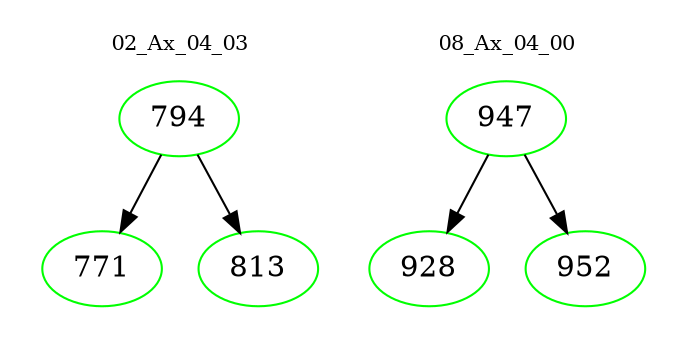 digraph{
subgraph cluster_0 {
color = white
label = "02_Ax_04_03";
fontsize=10;
T0_794 [label="794", color="green"]
T0_794 -> T0_771 [color="black"]
T0_771 [label="771", color="green"]
T0_794 -> T0_813 [color="black"]
T0_813 [label="813", color="green"]
}
subgraph cluster_1 {
color = white
label = "08_Ax_04_00";
fontsize=10;
T1_947 [label="947", color="green"]
T1_947 -> T1_928 [color="black"]
T1_928 [label="928", color="green"]
T1_947 -> T1_952 [color="black"]
T1_952 [label="952", color="green"]
}
}

